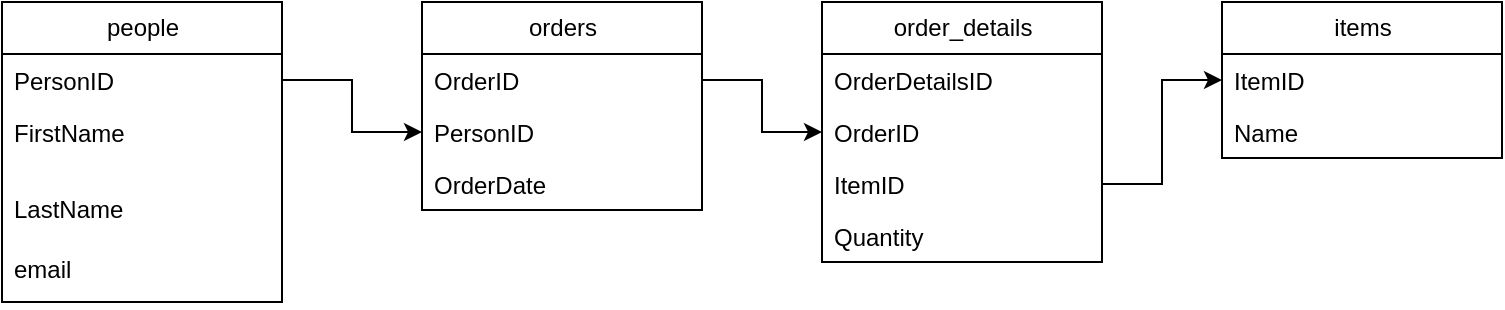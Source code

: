 <mxfile version="21.3.3" type="github">
  <diagram name="Page-1" id="sa5WSoivqCFUHU73MAcN">
    <mxGraphModel dx="1050" dy="549" grid="1" gridSize="10" guides="1" tooltips="1" connect="1" arrows="1" fold="1" page="1" pageScale="1" pageWidth="850" pageHeight="1100" math="0" shadow="0">
      <root>
        <mxCell id="0" />
        <mxCell id="1" parent="0" />
        <mxCell id="rXeaVlu3WOWGGRLGKltB-2" value="people" style="swimlane;fontStyle=0;childLayout=stackLayout;horizontal=1;startSize=26;fillColor=none;horizontalStack=0;resizeParent=1;resizeParentMax=0;resizeLast=0;collapsible=1;marginBottom=0;html=1;" vertex="1" parent="1">
          <mxGeometry x="60" y="70" width="140" height="150" as="geometry" />
        </mxCell>
        <mxCell id="rXeaVlu3WOWGGRLGKltB-3" value="PersonID&lt;br&gt;&lt;br&gt;" style="text;strokeColor=none;fillColor=none;align=left;verticalAlign=top;spacingLeft=4;spacingRight=4;overflow=hidden;rotatable=0;points=[[0,0.5],[1,0.5]];portConstraint=eastwest;whiteSpace=wrap;html=1;" vertex="1" parent="rXeaVlu3WOWGGRLGKltB-2">
          <mxGeometry y="26" width="140" height="26" as="geometry" />
        </mxCell>
        <mxCell id="rXeaVlu3WOWGGRLGKltB-4" value="FirstName" style="text;strokeColor=none;fillColor=none;align=left;verticalAlign=top;spacingLeft=4;spacingRight=4;overflow=hidden;rotatable=0;points=[[0,0.5],[1,0.5]];portConstraint=eastwest;whiteSpace=wrap;html=1;" vertex="1" parent="rXeaVlu3WOWGGRLGKltB-2">
          <mxGeometry y="52" width="140" height="38" as="geometry" />
        </mxCell>
        <mxCell id="rXeaVlu3WOWGGRLGKltB-5" value="LastName" style="text;strokeColor=none;fillColor=none;align=left;verticalAlign=top;spacingLeft=4;spacingRight=4;overflow=hidden;rotatable=0;points=[[0,0.5],[1,0.5]];portConstraint=eastwest;whiteSpace=wrap;html=1;" vertex="1" parent="rXeaVlu3WOWGGRLGKltB-2">
          <mxGeometry y="90" width="140" height="30" as="geometry" />
        </mxCell>
        <mxCell id="rXeaVlu3WOWGGRLGKltB-13" value="email" style="text;strokeColor=none;fillColor=none;align=left;verticalAlign=top;spacingLeft=4;spacingRight=4;overflow=hidden;rotatable=0;points=[[0,0.5],[1,0.5]];portConstraint=eastwest;whiteSpace=wrap;html=1;" vertex="1" parent="rXeaVlu3WOWGGRLGKltB-2">
          <mxGeometry y="120" width="140" height="30" as="geometry" />
        </mxCell>
        <mxCell id="rXeaVlu3WOWGGRLGKltB-8" value="items" style="swimlane;fontStyle=0;childLayout=stackLayout;horizontal=1;startSize=26;fillColor=none;horizontalStack=0;resizeParent=1;resizeParentMax=0;resizeLast=0;collapsible=1;marginBottom=0;html=1;" vertex="1" parent="1">
          <mxGeometry x="670" y="70" width="140" height="78" as="geometry" />
        </mxCell>
        <mxCell id="rXeaVlu3WOWGGRLGKltB-9" value="ItemID" style="text;strokeColor=none;fillColor=none;align=left;verticalAlign=top;spacingLeft=4;spacingRight=4;overflow=hidden;rotatable=0;points=[[0,0.5],[1,0.5]];portConstraint=eastwest;whiteSpace=wrap;html=1;" vertex="1" parent="rXeaVlu3WOWGGRLGKltB-8">
          <mxGeometry y="26" width="140" height="26" as="geometry" />
        </mxCell>
        <mxCell id="rXeaVlu3WOWGGRLGKltB-10" value="Name" style="text;strokeColor=none;fillColor=none;align=left;verticalAlign=top;spacingLeft=4;spacingRight=4;overflow=hidden;rotatable=0;points=[[0,0.5],[1,0.5]];portConstraint=eastwest;whiteSpace=wrap;html=1;" vertex="1" parent="rXeaVlu3WOWGGRLGKltB-8">
          <mxGeometry y="52" width="140" height="26" as="geometry" />
        </mxCell>
        <mxCell id="rXeaVlu3WOWGGRLGKltB-15" value="orders" style="swimlane;fontStyle=0;childLayout=stackLayout;horizontal=1;startSize=26;fillColor=none;horizontalStack=0;resizeParent=1;resizeParentMax=0;resizeLast=0;collapsible=1;marginBottom=0;html=1;" vertex="1" parent="1">
          <mxGeometry x="270" y="70" width="140" height="104" as="geometry" />
        </mxCell>
        <mxCell id="rXeaVlu3WOWGGRLGKltB-16" value="OrderID" style="text;strokeColor=none;fillColor=none;align=left;verticalAlign=top;spacingLeft=4;spacingRight=4;overflow=hidden;rotatable=0;points=[[0,0.5],[1,0.5]];portConstraint=eastwest;whiteSpace=wrap;html=1;" vertex="1" parent="rXeaVlu3WOWGGRLGKltB-15">
          <mxGeometry y="26" width="140" height="26" as="geometry" />
        </mxCell>
        <mxCell id="rXeaVlu3WOWGGRLGKltB-17" value="PersonID" style="text;strokeColor=none;fillColor=none;align=left;verticalAlign=top;spacingLeft=4;spacingRight=4;overflow=hidden;rotatable=0;points=[[0,0.5],[1,0.5]];portConstraint=eastwest;whiteSpace=wrap;html=1;" vertex="1" parent="rXeaVlu3WOWGGRLGKltB-15">
          <mxGeometry y="52" width="140" height="26" as="geometry" />
        </mxCell>
        <mxCell id="rXeaVlu3WOWGGRLGKltB-18" value="OrderDate" style="text;strokeColor=none;fillColor=none;align=left;verticalAlign=top;spacingLeft=4;spacingRight=4;overflow=hidden;rotatable=0;points=[[0,0.5],[1,0.5]];portConstraint=eastwest;whiteSpace=wrap;html=1;" vertex="1" parent="rXeaVlu3WOWGGRLGKltB-15">
          <mxGeometry y="78" width="140" height="26" as="geometry" />
        </mxCell>
        <mxCell id="rXeaVlu3WOWGGRLGKltB-19" value="order_details" style="swimlane;fontStyle=0;childLayout=stackLayout;horizontal=1;startSize=26;fillColor=none;horizontalStack=0;resizeParent=1;resizeParentMax=0;resizeLast=0;collapsible=1;marginBottom=0;html=1;" vertex="1" parent="1">
          <mxGeometry x="470" y="70" width="140" height="130" as="geometry" />
        </mxCell>
        <mxCell id="rXeaVlu3WOWGGRLGKltB-20" value="OrderDetailsID" style="text;strokeColor=none;fillColor=none;align=left;verticalAlign=top;spacingLeft=4;spacingRight=4;overflow=hidden;rotatable=0;points=[[0,0.5],[1,0.5]];portConstraint=eastwest;whiteSpace=wrap;html=1;" vertex="1" parent="rXeaVlu3WOWGGRLGKltB-19">
          <mxGeometry y="26" width="140" height="26" as="geometry" />
        </mxCell>
        <mxCell id="rXeaVlu3WOWGGRLGKltB-21" value="OrderID" style="text;strokeColor=none;fillColor=none;align=left;verticalAlign=top;spacingLeft=4;spacingRight=4;overflow=hidden;rotatable=0;points=[[0,0.5],[1,0.5]];portConstraint=eastwest;whiteSpace=wrap;html=1;" vertex="1" parent="rXeaVlu3WOWGGRLGKltB-19">
          <mxGeometry y="52" width="140" height="26" as="geometry" />
        </mxCell>
        <mxCell id="rXeaVlu3WOWGGRLGKltB-22" value="ItemID" style="text;strokeColor=none;fillColor=none;align=left;verticalAlign=top;spacingLeft=4;spacingRight=4;overflow=hidden;rotatable=0;points=[[0,0.5],[1,0.5]];portConstraint=eastwest;whiteSpace=wrap;html=1;" vertex="1" parent="rXeaVlu3WOWGGRLGKltB-19">
          <mxGeometry y="78" width="140" height="26" as="geometry" />
        </mxCell>
        <mxCell id="rXeaVlu3WOWGGRLGKltB-23" value="Quantity" style="text;strokeColor=none;fillColor=none;align=left;verticalAlign=top;spacingLeft=4;spacingRight=4;overflow=hidden;rotatable=0;points=[[0,0.5],[1,0.5]];portConstraint=eastwest;whiteSpace=wrap;html=1;" vertex="1" parent="rXeaVlu3WOWGGRLGKltB-19">
          <mxGeometry y="104" width="140" height="26" as="geometry" />
        </mxCell>
        <mxCell id="rXeaVlu3WOWGGRLGKltB-24" value="" style="edgeStyle=orthogonalEdgeStyle;rounded=0;orthogonalLoop=1;jettySize=auto;html=1;entryX=0;entryY=0.5;entryDx=0;entryDy=0;" edge="1" parent="1" source="rXeaVlu3WOWGGRLGKltB-3" target="rXeaVlu3WOWGGRLGKltB-17">
          <mxGeometry relative="1" as="geometry" />
        </mxCell>
        <mxCell id="rXeaVlu3WOWGGRLGKltB-25" value="" style="edgeStyle=orthogonalEdgeStyle;rounded=0;orthogonalLoop=1;jettySize=auto;html=1;entryX=0;entryY=0.5;entryDx=0;entryDy=0;" edge="1" parent="1" source="rXeaVlu3WOWGGRLGKltB-16" target="rXeaVlu3WOWGGRLGKltB-21">
          <mxGeometry relative="1" as="geometry" />
        </mxCell>
        <mxCell id="rXeaVlu3WOWGGRLGKltB-26" style="edgeStyle=orthogonalEdgeStyle;rounded=0;orthogonalLoop=1;jettySize=auto;html=1;exitX=1;exitY=0.5;exitDx=0;exitDy=0;entryX=0;entryY=0.5;entryDx=0;entryDy=0;" edge="1" parent="1" source="rXeaVlu3WOWGGRLGKltB-22" target="rXeaVlu3WOWGGRLGKltB-9">
          <mxGeometry relative="1" as="geometry" />
        </mxCell>
      </root>
    </mxGraphModel>
  </diagram>
</mxfile>
